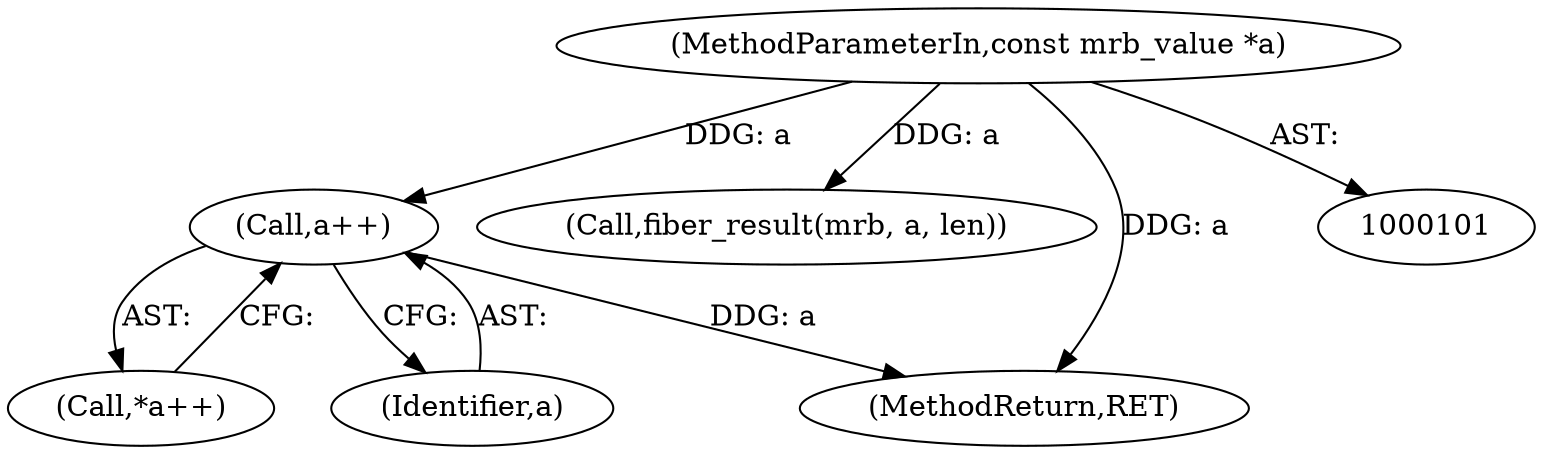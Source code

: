 digraph "0_mruby_778500563a9f7ceba996937dc886bd8cde29b42b@pointer" {
"1000228" [label="(Call,a++)"];
"1000105" [label="(MethodParameterIn,const mrb_value *a)"];
"1000261" [label="(Call,fiber_result(mrb, a, len))"];
"1000301" [label="(MethodReturn,RET)"];
"1000227" [label="(Call,*a++)"];
"1000229" [label="(Identifier,a)"];
"1000105" [label="(MethodParameterIn,const mrb_value *a)"];
"1000228" [label="(Call,a++)"];
"1000228" -> "1000227"  [label="AST: "];
"1000228" -> "1000229"  [label="CFG: "];
"1000229" -> "1000228"  [label="AST: "];
"1000227" -> "1000228"  [label="CFG: "];
"1000228" -> "1000301"  [label="DDG: a"];
"1000105" -> "1000228"  [label="DDG: a"];
"1000105" -> "1000101"  [label="AST: "];
"1000105" -> "1000301"  [label="DDG: a"];
"1000105" -> "1000261"  [label="DDG: a"];
}
